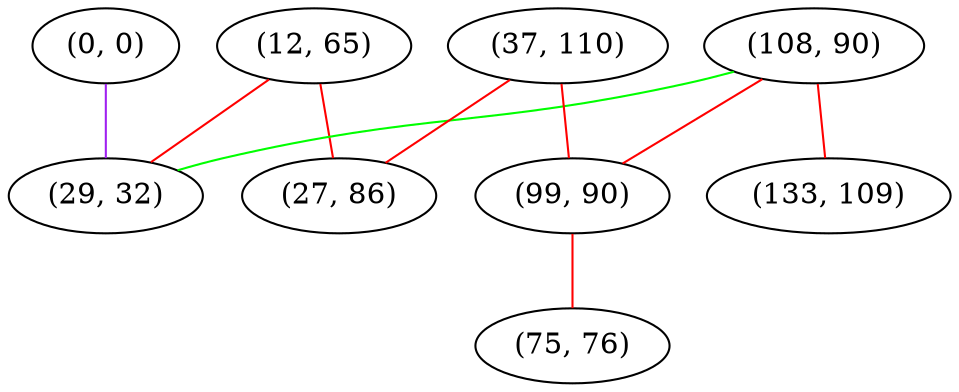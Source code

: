 graph "" {
"(0, 0)";
"(12, 65)";
"(108, 90)";
"(133, 109)";
"(29, 32)";
"(37, 110)";
"(99, 90)";
"(75, 76)";
"(27, 86)";
"(0, 0)" -- "(29, 32)"  [color=purple, key=0, weight=4];
"(12, 65)" -- "(29, 32)"  [color=red, key=0, weight=1];
"(12, 65)" -- "(27, 86)"  [color=red, key=0, weight=1];
"(108, 90)" -- "(99, 90)"  [color=red, key=0, weight=1];
"(108, 90)" -- "(133, 109)"  [color=red, key=0, weight=1];
"(108, 90)" -- "(29, 32)"  [color=green, key=0, weight=2];
"(37, 110)" -- "(99, 90)"  [color=red, key=0, weight=1];
"(37, 110)" -- "(27, 86)"  [color=red, key=0, weight=1];
"(99, 90)" -- "(75, 76)"  [color=red, key=0, weight=1];
}
